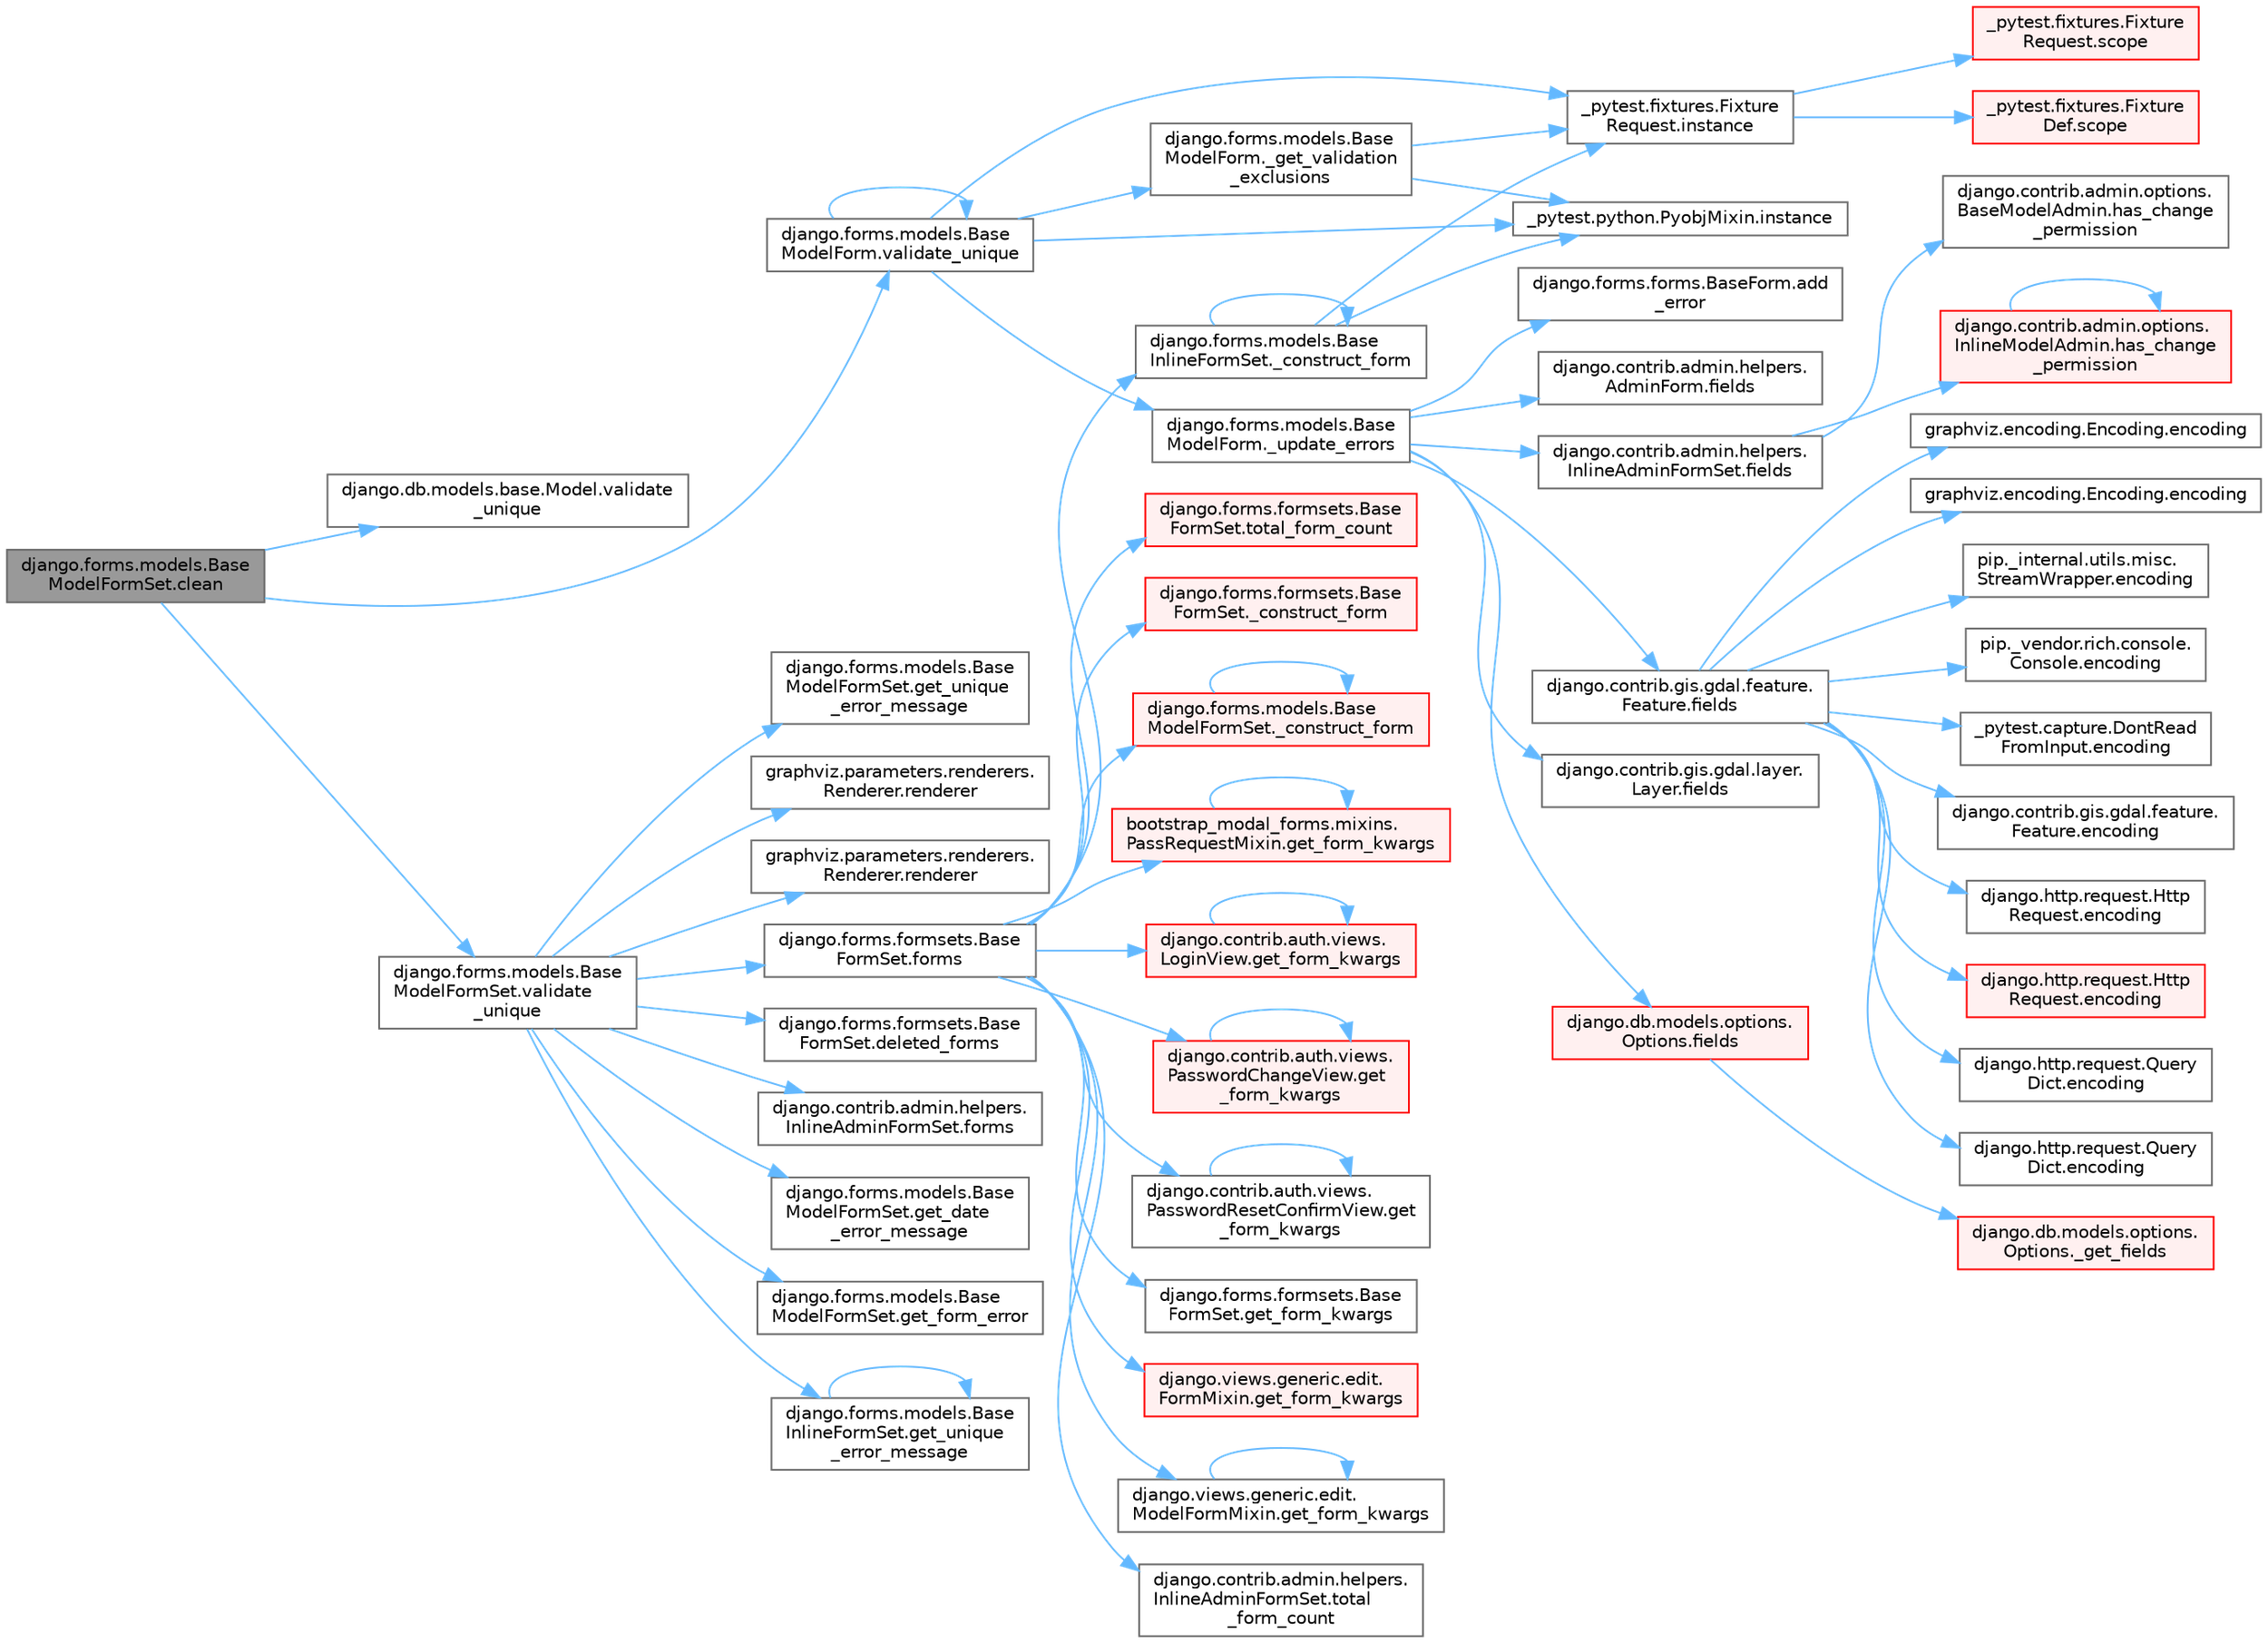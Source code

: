 digraph "django.forms.models.BaseModelFormSet.clean"
{
 // LATEX_PDF_SIZE
  bgcolor="transparent";
  edge [fontname=Helvetica,fontsize=10,labelfontname=Helvetica,labelfontsize=10];
  node [fontname=Helvetica,fontsize=10,shape=box,height=0.2,width=0.4];
  rankdir="LR";
  Node1 [id="Node000001",label="django.forms.models.Base\lModelFormSet.clean",height=0.2,width=0.4,color="gray40", fillcolor="grey60", style="filled", fontcolor="black",tooltip=" "];
  Node1 -> Node2 [id="edge1_Node000001_Node000002",color="steelblue1",style="solid",tooltip=" "];
  Node2 [id="Node000002",label="django.db.models.base.Model.validate\l_unique",height=0.2,width=0.4,color="grey40", fillcolor="white", style="filled",URL="$classdjango_1_1db_1_1models_1_1base_1_1_model.html#aab30b72617517d880b6144c8225de11c",tooltip=" "];
  Node1 -> Node3 [id="edge2_Node000001_Node000003",color="steelblue1",style="solid",tooltip=" "];
  Node3 [id="Node000003",label="django.forms.models.Base\lModelForm.validate_unique",height=0.2,width=0.4,color="grey40", fillcolor="white", style="filled",URL="$classdjango_1_1forms_1_1models_1_1_base_model_form.html#a491cf63eb339f9483d0c357885368ddd",tooltip=" "];
  Node3 -> Node4 [id="edge3_Node000003_Node000004",color="steelblue1",style="solid",tooltip=" "];
  Node4 [id="Node000004",label="django.forms.models.Base\lModelForm._get_validation\l_exclusions",height=0.2,width=0.4,color="grey40", fillcolor="white", style="filled",URL="$classdjango_1_1forms_1_1models_1_1_base_model_form.html#a501c8187b5fc9d7792a068ab3ef9480e",tooltip=" "];
  Node4 -> Node5 [id="edge4_Node000004_Node000005",color="steelblue1",style="solid",tooltip=" "];
  Node5 [id="Node000005",label="_pytest.fixtures.Fixture\lRequest.instance",height=0.2,width=0.4,color="grey40", fillcolor="white", style="filled",URL="$class__pytest_1_1fixtures_1_1_fixture_request.html#a99767730e6a0b8628f5a952a5c78cac7",tooltip=" "];
  Node5 -> Node6 [id="edge5_Node000005_Node000006",color="steelblue1",style="solid",tooltip=" "];
  Node6 [id="Node000006",label="_pytest.fixtures.Fixture\lDef.scope",height=0.2,width=0.4,color="red", fillcolor="#FFF0F0", style="filled",URL="$class__pytest_1_1fixtures_1_1_fixture_def.html#a7631cdae842daae93780def0698acba2",tooltip=" "];
  Node5 -> Node10 [id="edge6_Node000005_Node000010",color="steelblue1",style="solid",tooltip=" "];
  Node10 [id="Node000010",label="_pytest.fixtures.Fixture\lRequest.scope",height=0.2,width=0.4,color="red", fillcolor="#FFF0F0", style="filled",URL="$class__pytest_1_1fixtures_1_1_fixture_request.html#acb5406ee9e8cf7147711b9314b6c951a",tooltip=" "];
  Node4 -> Node11 [id="edge7_Node000004_Node000011",color="steelblue1",style="solid",tooltip=" "];
  Node11 [id="Node000011",label="_pytest.python.PyobjMixin.instance",height=0.2,width=0.4,color="grey40", fillcolor="white", style="filled",URL="$class__pytest_1_1python_1_1_pyobj_mixin.html#a750e162576452afdd415a6973668b89b",tooltip=" "];
  Node3 -> Node12 [id="edge8_Node000003_Node000012",color="steelblue1",style="solid",tooltip=" "];
  Node12 [id="Node000012",label="django.forms.models.Base\lModelForm._update_errors",height=0.2,width=0.4,color="grey40", fillcolor="white", style="filled",URL="$classdjango_1_1forms_1_1models_1_1_base_model_form.html#a75de5a1b3fc58d5f16f7f85f2ef82ab0",tooltip=" "];
  Node12 -> Node13 [id="edge9_Node000012_Node000013",color="steelblue1",style="solid",tooltip=" "];
  Node13 [id="Node000013",label="django.forms.forms.BaseForm.add\l_error",height=0.2,width=0.4,color="grey40", fillcolor="white", style="filled",URL="$classdjango_1_1forms_1_1forms_1_1_base_form.html#a5cbbf21794ad0aea15ce6b4d69c9f987",tooltip=" "];
  Node12 -> Node14 [id="edge10_Node000012_Node000014",color="steelblue1",style="solid",tooltip=" "];
  Node14 [id="Node000014",label="django.contrib.admin.helpers.\lAdminForm.fields",height=0.2,width=0.4,color="grey40", fillcolor="white", style="filled",URL="$classdjango_1_1contrib_1_1admin_1_1helpers_1_1_admin_form.html#a9a2b6161f083dd4c3cefb24789a4f398",tooltip=" "];
  Node12 -> Node15 [id="edge11_Node000012_Node000015",color="steelblue1",style="solid",tooltip=" "];
  Node15 [id="Node000015",label="django.contrib.admin.helpers.\lInlineAdminFormSet.fields",height=0.2,width=0.4,color="grey40", fillcolor="white", style="filled",URL="$classdjango_1_1contrib_1_1admin_1_1helpers_1_1_inline_admin_form_set.html#acfeece3b4a1c8e6f692669661ce441d1",tooltip=" "];
  Node15 -> Node16 [id="edge12_Node000015_Node000016",color="steelblue1",style="solid",tooltip=" "];
  Node16 [id="Node000016",label="django.contrib.admin.options.\lBaseModelAdmin.has_change\l_permission",height=0.2,width=0.4,color="grey40", fillcolor="white", style="filled",URL="$classdjango_1_1contrib_1_1admin_1_1options_1_1_base_model_admin.html#a628f15a856920f62510c31333354c088",tooltip=" "];
  Node15 -> Node17 [id="edge13_Node000015_Node000017",color="steelblue1",style="solid",tooltip=" "];
  Node17 [id="Node000017",label="django.contrib.admin.options.\lInlineModelAdmin.has_change\l_permission",height=0.2,width=0.4,color="red", fillcolor="#FFF0F0", style="filled",URL="$classdjango_1_1contrib_1_1admin_1_1options_1_1_inline_model_admin.html#afb466f69fba775be6bd44db65c2955ce",tooltip=" "];
  Node17 -> Node17 [id="edge14_Node000017_Node000017",color="steelblue1",style="solid",tooltip=" "];
  Node12 -> Node19 [id="edge15_Node000012_Node000019",color="steelblue1",style="solid",tooltip=" "];
  Node19 [id="Node000019",label="django.contrib.gis.gdal.feature.\lFeature.fields",height=0.2,width=0.4,color="grey40", fillcolor="white", style="filled",URL="$classdjango_1_1contrib_1_1gis_1_1gdal_1_1feature_1_1_feature.html#a2aab211613babc57a7ef77b951a46464",tooltip=" "];
  Node19 -> Node20 [id="edge16_Node000019_Node000020",color="steelblue1",style="solid",tooltip=" "];
  Node20 [id="Node000020",label="_pytest.capture.DontRead\lFromInput.encoding",height=0.2,width=0.4,color="grey40", fillcolor="white", style="filled",URL="$class__pytest_1_1capture_1_1_dont_read_from_input.html#a40a0e1b26db1f2cf579f1ab5d3903097",tooltip=" "];
  Node19 -> Node21 [id="edge17_Node000019_Node000021",color="steelblue1",style="solid",tooltip=" "];
  Node21 [id="Node000021",label="django.contrib.gis.gdal.feature.\lFeature.encoding",height=0.2,width=0.4,color="grey40", fillcolor="white", style="filled",URL="$classdjango_1_1contrib_1_1gis_1_1gdal_1_1feature_1_1_feature.html#a61ef7866406f46787c45d0040e4f2588",tooltip=" "];
  Node19 -> Node22 [id="edge18_Node000019_Node000022",color="steelblue1",style="solid",tooltip=" "];
  Node22 [id="Node000022",label="django.http.request.Http\lRequest.encoding",height=0.2,width=0.4,color="grey40", fillcolor="white", style="filled",URL="$classdjango_1_1http_1_1request_1_1_http_request.html#affc440df209dd1fb33d63b8fce39f3b2",tooltip=" "];
  Node19 -> Node23 [id="edge19_Node000019_Node000023",color="steelblue1",style="solid",tooltip=" "];
  Node23 [id="Node000023",label="django.http.request.Http\lRequest.encoding",height=0.2,width=0.4,color="red", fillcolor="#FFF0F0", style="filled",URL="$classdjango_1_1http_1_1request_1_1_http_request.html#a09c32945992a963608d955c2618ead79",tooltip=" "];
  Node19 -> Node27 [id="edge20_Node000019_Node000027",color="steelblue1",style="solid",tooltip=" "];
  Node27 [id="Node000027",label="django.http.request.Query\lDict.encoding",height=0.2,width=0.4,color="grey40", fillcolor="white", style="filled",URL="$classdjango_1_1http_1_1request_1_1_query_dict.html#ae1a9e4aa8ebe4d1dd0aa02e9388b0acd",tooltip=" "];
  Node19 -> Node28 [id="edge21_Node000019_Node000028",color="steelblue1",style="solid",tooltip=" "];
  Node28 [id="Node000028",label="django.http.request.Query\lDict.encoding",height=0.2,width=0.4,color="grey40", fillcolor="white", style="filled",URL="$classdjango_1_1http_1_1request_1_1_query_dict.html#aade836c6d0fadbe21ef181917ca28ea8",tooltip=" "];
  Node19 -> Node29 [id="edge22_Node000019_Node000029",color="steelblue1",style="solid",tooltip=" "];
  Node29 [id="Node000029",label="graphviz.encoding.Encoding.encoding",height=0.2,width=0.4,color="grey40", fillcolor="white", style="filled",URL="$classgraphviz_1_1encoding_1_1_encoding.html#a4be64c43fe62823ffb51d9d4706f3c3d",tooltip=" "];
  Node19 -> Node30 [id="edge23_Node000019_Node000030",color="steelblue1",style="solid",tooltip=" "];
  Node30 [id="Node000030",label="graphviz.encoding.Encoding.encoding",height=0.2,width=0.4,color="grey40", fillcolor="white", style="filled",URL="$classgraphviz_1_1encoding_1_1_encoding.html#ade16bad413f6cc9b3776aa3c580e7251",tooltip=" "];
  Node19 -> Node31 [id="edge24_Node000019_Node000031",color="steelblue1",style="solid",tooltip=" "];
  Node31 [id="Node000031",label="pip._internal.utils.misc.\lStreamWrapper.encoding",height=0.2,width=0.4,color="grey40", fillcolor="white", style="filled",URL="$classpip_1_1__internal_1_1utils_1_1misc_1_1_stream_wrapper.html#ae516d377684b88c1d5ed9b0b670a2a0b",tooltip=" "];
  Node19 -> Node32 [id="edge25_Node000019_Node000032",color="steelblue1",style="solid",tooltip=" "];
  Node32 [id="Node000032",label="pip._vendor.rich.console.\lConsole.encoding",height=0.2,width=0.4,color="grey40", fillcolor="white", style="filled",URL="$classpip_1_1__vendor_1_1rich_1_1console_1_1_console.html#aaa95f0495607d199f34c4ebd90ea1cfe",tooltip=" "];
  Node12 -> Node33 [id="edge26_Node000012_Node000033",color="steelblue1",style="solid",tooltip=" "];
  Node33 [id="Node000033",label="django.contrib.gis.gdal.layer.\lLayer.fields",height=0.2,width=0.4,color="grey40", fillcolor="white", style="filled",URL="$classdjango_1_1contrib_1_1gis_1_1gdal_1_1layer_1_1_layer.html#ab7d9d8c833c9e11cfc14b15c61a1ab27",tooltip=" "];
  Node12 -> Node34 [id="edge27_Node000012_Node000034",color="steelblue1",style="solid",tooltip=" "];
  Node34 [id="Node000034",label="django.db.models.options.\lOptions.fields",height=0.2,width=0.4,color="red", fillcolor="#FFF0F0", style="filled",URL="$classdjango_1_1db_1_1models_1_1options_1_1_options.html#a6c7f47f4eb863aca3bf357275f7db3b8",tooltip=" "];
  Node34 -> Node35 [id="edge28_Node000034_Node000035",color="steelblue1",style="solid",tooltip=" "];
  Node35 [id="Node000035",label="django.db.models.options.\lOptions._get_fields",height=0.2,width=0.4,color="red", fillcolor="#FFF0F0", style="filled",URL="$classdjango_1_1db_1_1models_1_1options_1_1_options.html#adfc7204d4c77a86927ad1988009a3fd5",tooltip=" "];
  Node3 -> Node5 [id="edge29_Node000003_Node000005",color="steelblue1",style="solid",tooltip=" "];
  Node3 -> Node11 [id="edge30_Node000003_Node000011",color="steelblue1",style="solid",tooltip=" "];
  Node3 -> Node3 [id="edge31_Node000003_Node000003",color="steelblue1",style="solid",tooltip=" "];
  Node1 -> Node42 [id="edge32_Node000001_Node000042",color="steelblue1",style="solid",tooltip=" "];
  Node42 [id="Node000042",label="django.forms.models.Base\lModelFormSet.validate\l_unique",height=0.2,width=0.4,color="grey40", fillcolor="white", style="filled",URL="$classdjango_1_1forms_1_1models_1_1_base_model_form_set.html#a0d01f97a86fd02a126b2fd51d02fd07d",tooltip=" "];
  Node42 -> Node43 [id="edge33_Node000042_Node000043",color="steelblue1",style="solid",tooltip=" "];
  Node43 [id="Node000043",label="django.forms.formsets.Base\lFormSet.deleted_forms",height=0.2,width=0.4,color="grey40", fillcolor="white", style="filled",URL="$classdjango_1_1forms_1_1formsets_1_1_base_form_set.html#a519064b2e9bba8668a18b2b6cb143732",tooltip=" "];
  Node42 -> Node44 [id="edge34_Node000042_Node000044",color="steelblue1",style="solid",tooltip=" "];
  Node44 [id="Node000044",label="django.contrib.admin.helpers.\lInlineAdminFormSet.forms",height=0.2,width=0.4,color="grey40", fillcolor="white", style="filled",URL="$classdjango_1_1contrib_1_1admin_1_1helpers_1_1_inline_admin_form_set.html#aab73a19b39b7eac47d39c4fe6b21ca51",tooltip=" "];
  Node42 -> Node45 [id="edge35_Node000042_Node000045",color="steelblue1",style="solid",tooltip=" "];
  Node45 [id="Node000045",label="django.forms.formsets.Base\lFormSet.forms",height=0.2,width=0.4,color="grey40", fillcolor="white", style="filled",URL="$classdjango_1_1forms_1_1formsets_1_1_base_form_set.html#a398234150267aa3c6dceaa20a7a507f1",tooltip=" "];
  Node45 -> Node46 [id="edge36_Node000045_Node000046",color="steelblue1",style="solid",tooltip=" "];
  Node46 [id="Node000046",label="django.forms.formsets.Base\lFormSet._construct_form",height=0.2,width=0.4,color="red", fillcolor="#FFF0F0", style="filled",URL="$classdjango_1_1forms_1_1formsets_1_1_base_form_set.html#a4a92b0779a5f5964325e73f9c8521fe8",tooltip=" "];
  Node45 -> Node4489 [id="edge37_Node000045_Node004489",color="steelblue1",style="solid",tooltip=" "];
  Node4489 [id="Node004489",label="django.forms.models.Base\lInlineFormSet._construct_form",height=0.2,width=0.4,color="grey40", fillcolor="white", style="filled",URL="$classdjango_1_1forms_1_1models_1_1_base_inline_form_set.html#aed181a723beea830c7e6334b2aa775c3",tooltip=" "];
  Node4489 -> Node4489 [id="edge38_Node004489_Node004489",color="steelblue1",style="solid",tooltip=" "];
  Node4489 -> Node5 [id="edge39_Node004489_Node000005",color="steelblue1",style="solid",tooltip=" "];
  Node4489 -> Node11 [id="edge40_Node004489_Node000011",color="steelblue1",style="solid",tooltip=" "];
  Node45 -> Node4490 [id="edge41_Node000045_Node004490",color="steelblue1",style="solid",tooltip=" "];
  Node4490 [id="Node004490",label="django.forms.models.Base\lModelFormSet._construct_form",height=0.2,width=0.4,color="red", fillcolor="#FFF0F0", style="filled",URL="$classdjango_1_1forms_1_1models_1_1_base_model_form_set.html#a2318f52c4f2963f7674c8e15e2f3c324",tooltip=" "];
  Node4490 -> Node4490 [id="edge42_Node004490_Node004490",color="steelblue1",style="solid",tooltip=" "];
  Node45 -> Node1968 [id="edge43_Node000045_Node001968",color="steelblue1",style="solid",tooltip=" "];
  Node1968 [id="Node001968",label="bootstrap_modal_forms.mixins.\lPassRequestMixin.get_form_kwargs",height=0.2,width=0.4,color="red", fillcolor="#FFF0F0", style="filled",URL="$classbootstrap__modal__forms_1_1mixins_1_1_pass_request_mixin.html#ad4ae849823f332bb1016a8508cb34ee3",tooltip=" "];
  Node1968 -> Node1968 [id="edge44_Node001968_Node001968",color="steelblue1",style="solid",tooltip=" "];
  Node45 -> Node1969 [id="edge45_Node000045_Node001969",color="steelblue1",style="solid",tooltip=" "];
  Node1969 [id="Node001969",label="django.contrib.auth.views.\lLoginView.get_form_kwargs",height=0.2,width=0.4,color="red", fillcolor="#FFF0F0", style="filled",URL="$classdjango_1_1contrib_1_1auth_1_1views_1_1_login_view.html#a2eba98b8c16c8a98348679ea2c921d25",tooltip=" "];
  Node1969 -> Node1969 [id="edge46_Node001969_Node001969",color="steelblue1",style="solid",tooltip=" "];
  Node45 -> Node1970 [id="edge47_Node000045_Node001970",color="steelblue1",style="solid",tooltip=" "];
  Node1970 [id="Node001970",label="django.contrib.auth.views.\lPasswordChangeView.get\l_form_kwargs",height=0.2,width=0.4,color="red", fillcolor="#FFF0F0", style="filled",URL="$classdjango_1_1contrib_1_1auth_1_1views_1_1_password_change_view.html#a553cf3e37e5a2c05db774e580cbcc038",tooltip=" "];
  Node1970 -> Node1970 [id="edge48_Node001970_Node001970",color="steelblue1",style="solid",tooltip=" "];
  Node45 -> Node1971 [id="edge49_Node000045_Node001971",color="steelblue1",style="solid",tooltip=" "];
  Node1971 [id="Node001971",label="django.contrib.auth.views.\lPasswordResetConfirmView.get\l_form_kwargs",height=0.2,width=0.4,color="grey40", fillcolor="white", style="filled",URL="$classdjango_1_1contrib_1_1auth_1_1views_1_1_password_reset_confirm_view.html#a370c4fdedb3f2a2550450e2dbdb1bb80",tooltip=" "];
  Node1971 -> Node1971 [id="edge50_Node001971_Node001971",color="steelblue1",style="solid",tooltip=" "];
  Node45 -> Node1972 [id="edge51_Node000045_Node001972",color="steelblue1",style="solid",tooltip=" "];
  Node1972 [id="Node001972",label="django.forms.formsets.Base\lFormSet.get_form_kwargs",height=0.2,width=0.4,color="grey40", fillcolor="white", style="filled",URL="$classdjango_1_1forms_1_1formsets_1_1_base_form_set.html#aaae42461c58f5266a1e98419c8f79902",tooltip=" "];
  Node45 -> Node1973 [id="edge52_Node000045_Node001973",color="steelblue1",style="solid",tooltip=" "];
  Node1973 [id="Node001973",label="django.views.generic.edit.\lFormMixin.get_form_kwargs",height=0.2,width=0.4,color="red", fillcolor="#FFF0F0", style="filled",URL="$classdjango_1_1views_1_1generic_1_1edit_1_1_form_mixin.html#a7e8c141b6c4efa8727e7f06322969249",tooltip=" "];
  Node45 -> Node1976 [id="edge53_Node000045_Node001976",color="steelblue1",style="solid",tooltip=" "];
  Node1976 [id="Node001976",label="django.views.generic.edit.\lModelFormMixin.get_form_kwargs",height=0.2,width=0.4,color="grey40", fillcolor="white", style="filled",URL="$classdjango_1_1views_1_1generic_1_1edit_1_1_model_form_mixin.html#acb08afab46e151c93364f9ceca55d786",tooltip=" "];
  Node1976 -> Node1976 [id="edge54_Node001976_Node001976",color="steelblue1",style="solid",tooltip=" "];
  Node45 -> Node2233 [id="edge55_Node000045_Node002233",color="steelblue1",style="solid",tooltip=" "];
  Node2233 [id="Node002233",label="django.contrib.admin.helpers.\lInlineAdminFormSet.total\l_form_count",height=0.2,width=0.4,color="grey40", fillcolor="white", style="filled",URL="$classdjango_1_1contrib_1_1admin_1_1helpers_1_1_inline_admin_form_set.html#a875279fc2106dd77d68f94726a4343b3",tooltip=" "];
  Node45 -> Node2234 [id="edge56_Node000045_Node002234",color="steelblue1",style="solid",tooltip=" "];
  Node2234 [id="Node002234",label="django.forms.formsets.Base\lFormSet.total_form_count",height=0.2,width=0.4,color="red", fillcolor="#FFF0F0", style="filled",URL="$classdjango_1_1forms_1_1formsets_1_1_base_form_set.html#a6f385fb1509469e7b3071b42ad2dc945",tooltip=" "];
  Node42 -> Node4521 [id="edge57_Node000042_Node004521",color="steelblue1",style="solid",tooltip=" "];
  Node4521 [id="Node004521",label="django.forms.models.Base\lModelFormSet.get_date\l_error_message",height=0.2,width=0.4,color="grey40", fillcolor="white", style="filled",URL="$classdjango_1_1forms_1_1models_1_1_base_model_form_set.html#ae40b94b556d2e7ab310f3339d38d89df",tooltip=" "];
  Node42 -> Node4522 [id="edge58_Node000042_Node004522",color="steelblue1",style="solid",tooltip=" "];
  Node4522 [id="Node004522",label="django.forms.models.Base\lModelFormSet.get_form_error",height=0.2,width=0.4,color="grey40", fillcolor="white", style="filled",URL="$classdjango_1_1forms_1_1models_1_1_base_model_form_set.html#a9c9fdb3a5a8a652c827ff163dd0746ef",tooltip=" "];
  Node42 -> Node4523 [id="edge59_Node000042_Node004523",color="steelblue1",style="solid",tooltip=" "];
  Node4523 [id="Node004523",label="django.forms.models.Base\lInlineFormSet.get_unique\l_error_message",height=0.2,width=0.4,color="grey40", fillcolor="white", style="filled",URL="$classdjango_1_1forms_1_1models_1_1_base_inline_form_set.html#aee568daba9f84e43303781b29b36b542",tooltip=" "];
  Node4523 -> Node4523 [id="edge60_Node004523_Node004523",color="steelblue1",style="solid",tooltip=" "];
  Node42 -> Node4524 [id="edge61_Node000042_Node004524",color="steelblue1",style="solid",tooltip=" "];
  Node4524 [id="Node004524",label="django.forms.models.Base\lModelFormSet.get_unique\l_error_message",height=0.2,width=0.4,color="grey40", fillcolor="white", style="filled",URL="$classdjango_1_1forms_1_1models_1_1_base_model_form_set.html#a4e7d6c346a95e5c05d127bb384169821",tooltip=" "];
  Node42 -> Node2001 [id="edge62_Node000042_Node002001",color="steelblue1",style="solid",tooltip=" "];
  Node2001 [id="Node002001",label="graphviz.parameters.renderers.\lRenderer.renderer",height=0.2,width=0.4,color="grey40", fillcolor="white", style="filled",URL="$classgraphviz_1_1parameters_1_1renderers_1_1_renderer.html#ab647ac81ea9a587e2231805e7b215e4e",tooltip=" "];
  Node42 -> Node2002 [id="edge63_Node000042_Node002002",color="steelblue1",style="solid",tooltip=" "];
  Node2002 [id="Node002002",label="graphviz.parameters.renderers.\lRenderer.renderer",height=0.2,width=0.4,color="grey40", fillcolor="white", style="filled",URL="$classgraphviz_1_1parameters_1_1renderers_1_1_renderer.html#a315fd281bf35cbff9713265b12b06e09",tooltip=" "];
}
